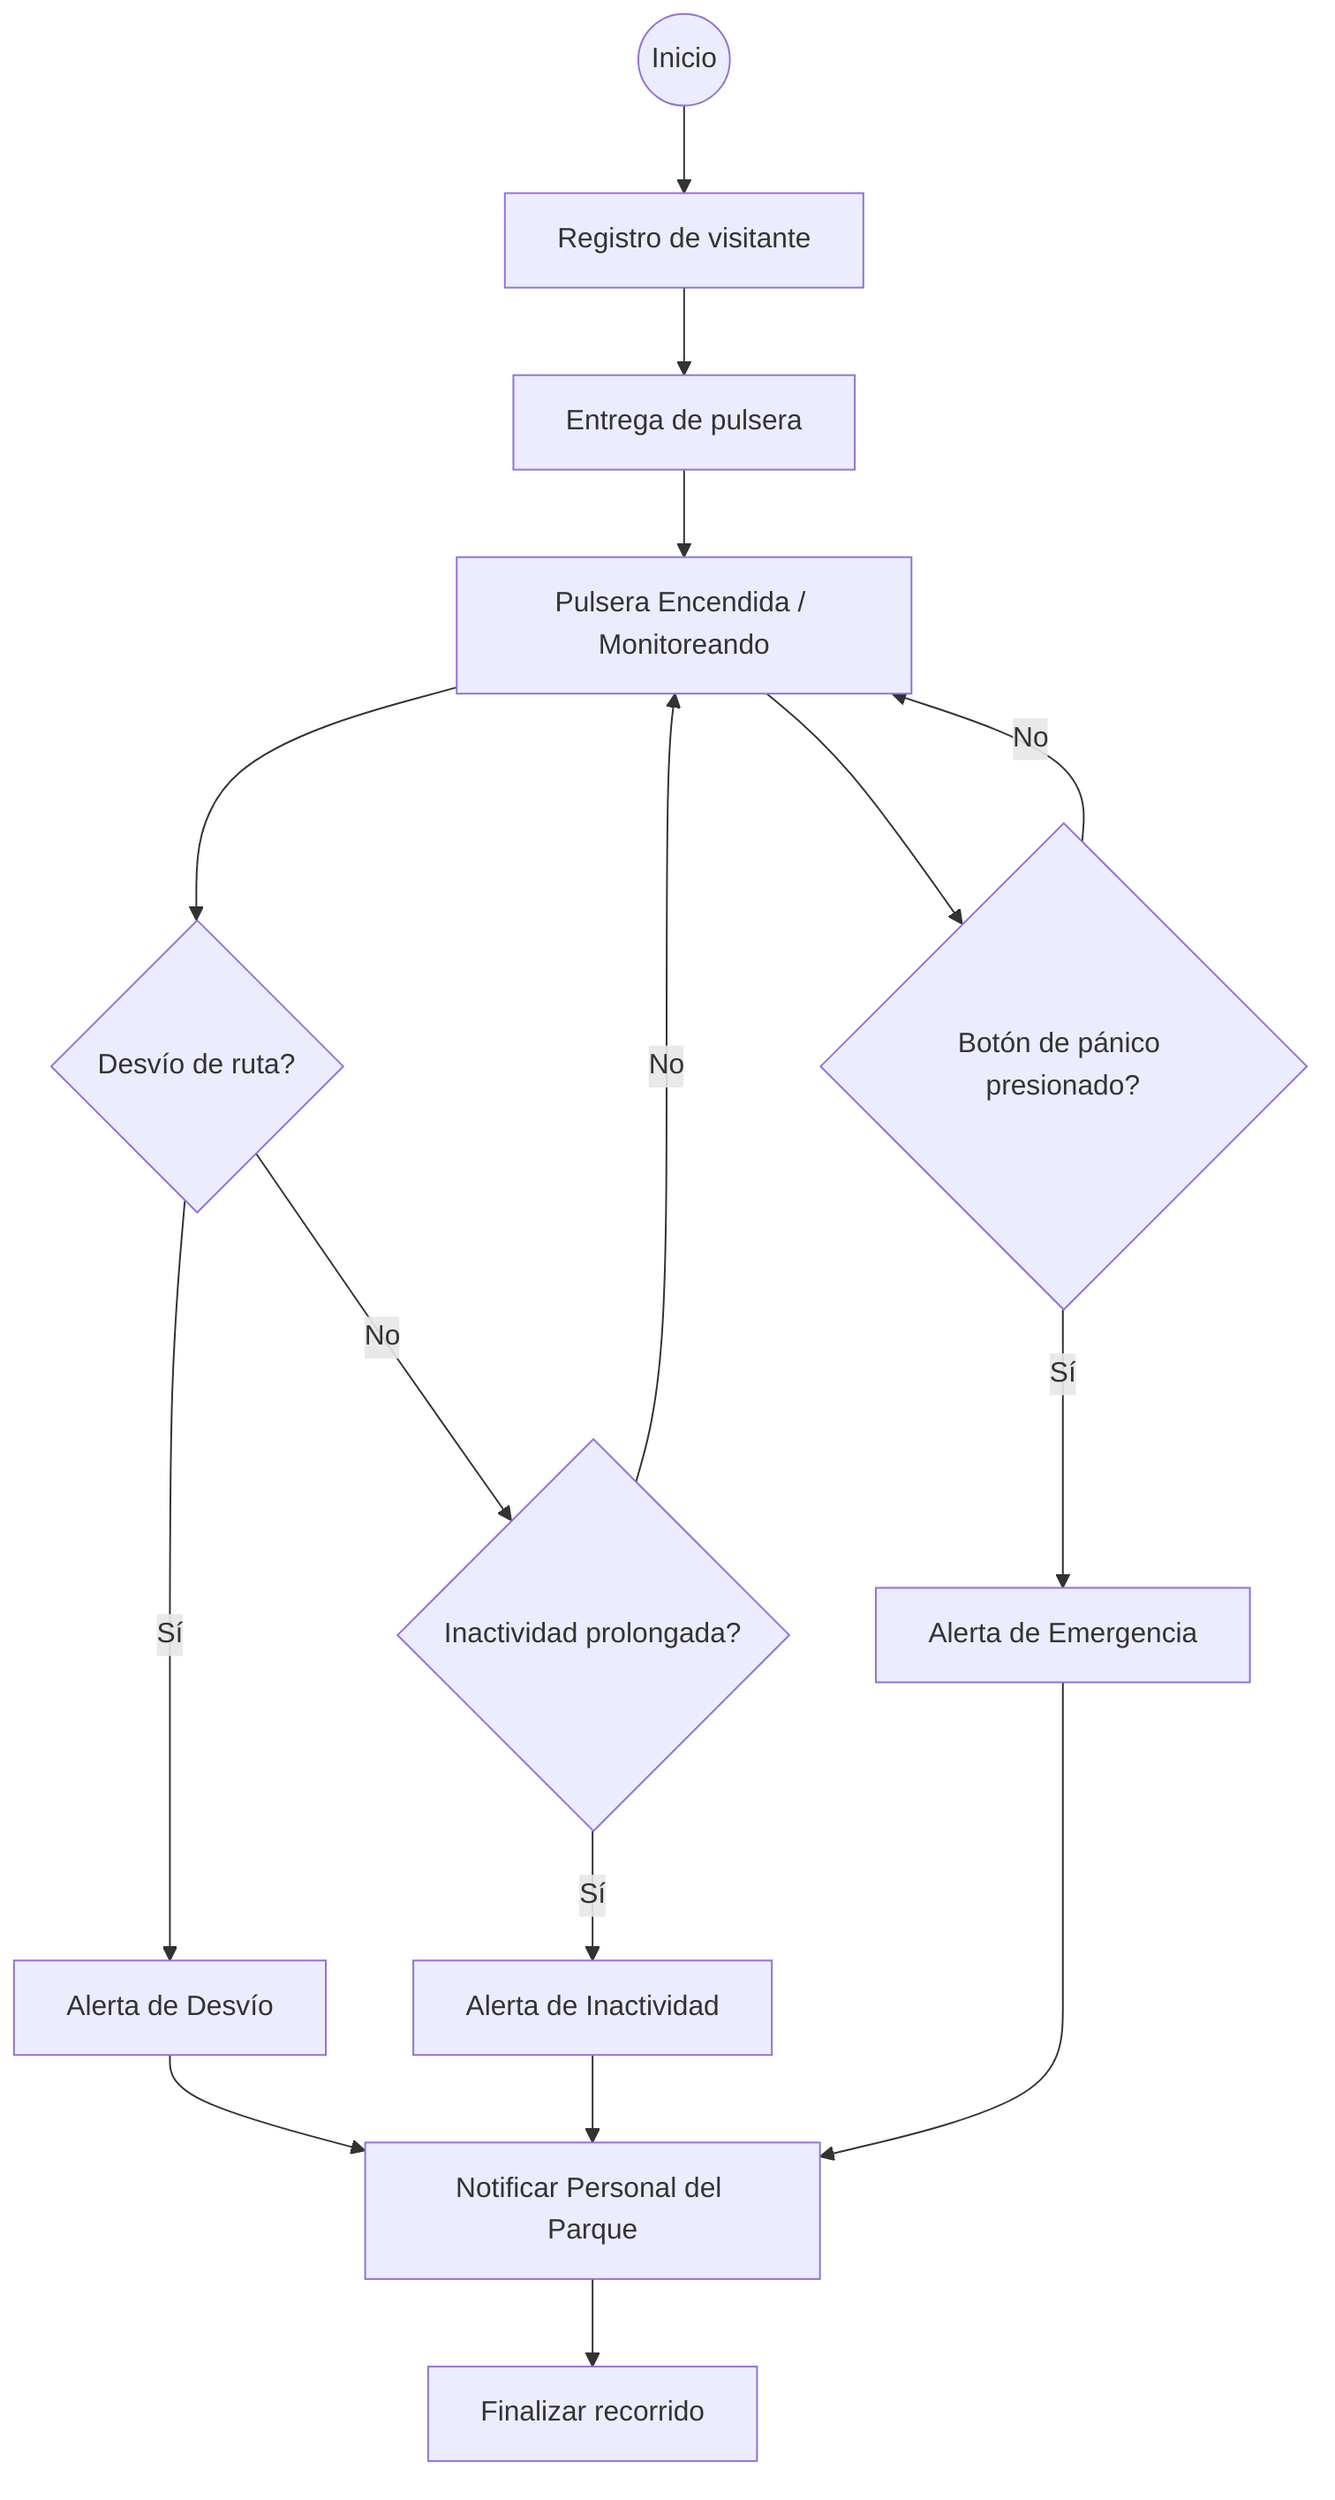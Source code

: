 flowchart TD
    A((Inicio)) --> B[Registro de visitante]
    B --> C[Entrega de pulsera]
    C --> D[Pulsera Encendida / Monitoreando]
    D --> E{Desvío de ruta?}
    E -- Sí --> F[Alerta de Desvío]
    E -- No --> G{Inactividad prolongada?}
    G -- Sí --> H[Alerta de Inactividad]
    G -- No --> D
    D --> I{Botón de pánico presionado?}
    I -- Sí --> J[Alerta de Emergencia]
    I -- No --> D
    F --> K[Notificar Personal del Parque]
    H --> K
    J --> K
    K --> L[Finalizar recorrido]